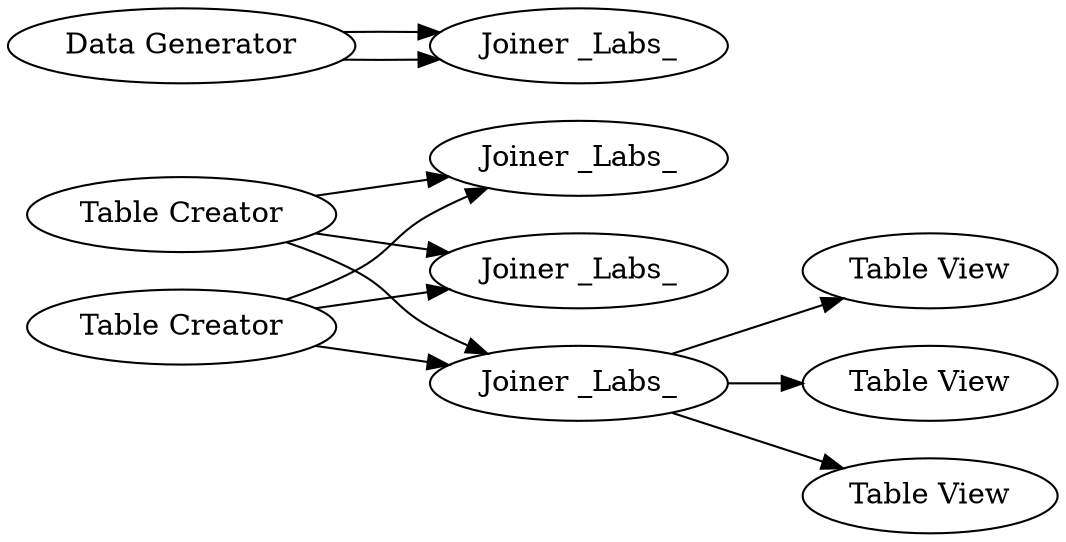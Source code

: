 digraph {
	2 [label="Table Creator"]
	3 [label="Table Creator"]
	5 [label="Data Generator"]
	11 [label="Table View"]
	12 [label="Table View"]
	13 [label="Table View"]
	19 [label="Joiner _Labs_"]
	20 [label="Joiner _Labs_"]
	21 [label="Joiner _Labs_"]
	22 [label="Joiner _Labs_"]
	2 -> 20
	2 -> 21
	2 -> 22
	3 -> 20
	3 -> 21
	3 -> 22
	5 -> 19
	5 -> 19
	22 -> 11
	22 -> 12
	22 -> 13
	rankdir=LR
}
